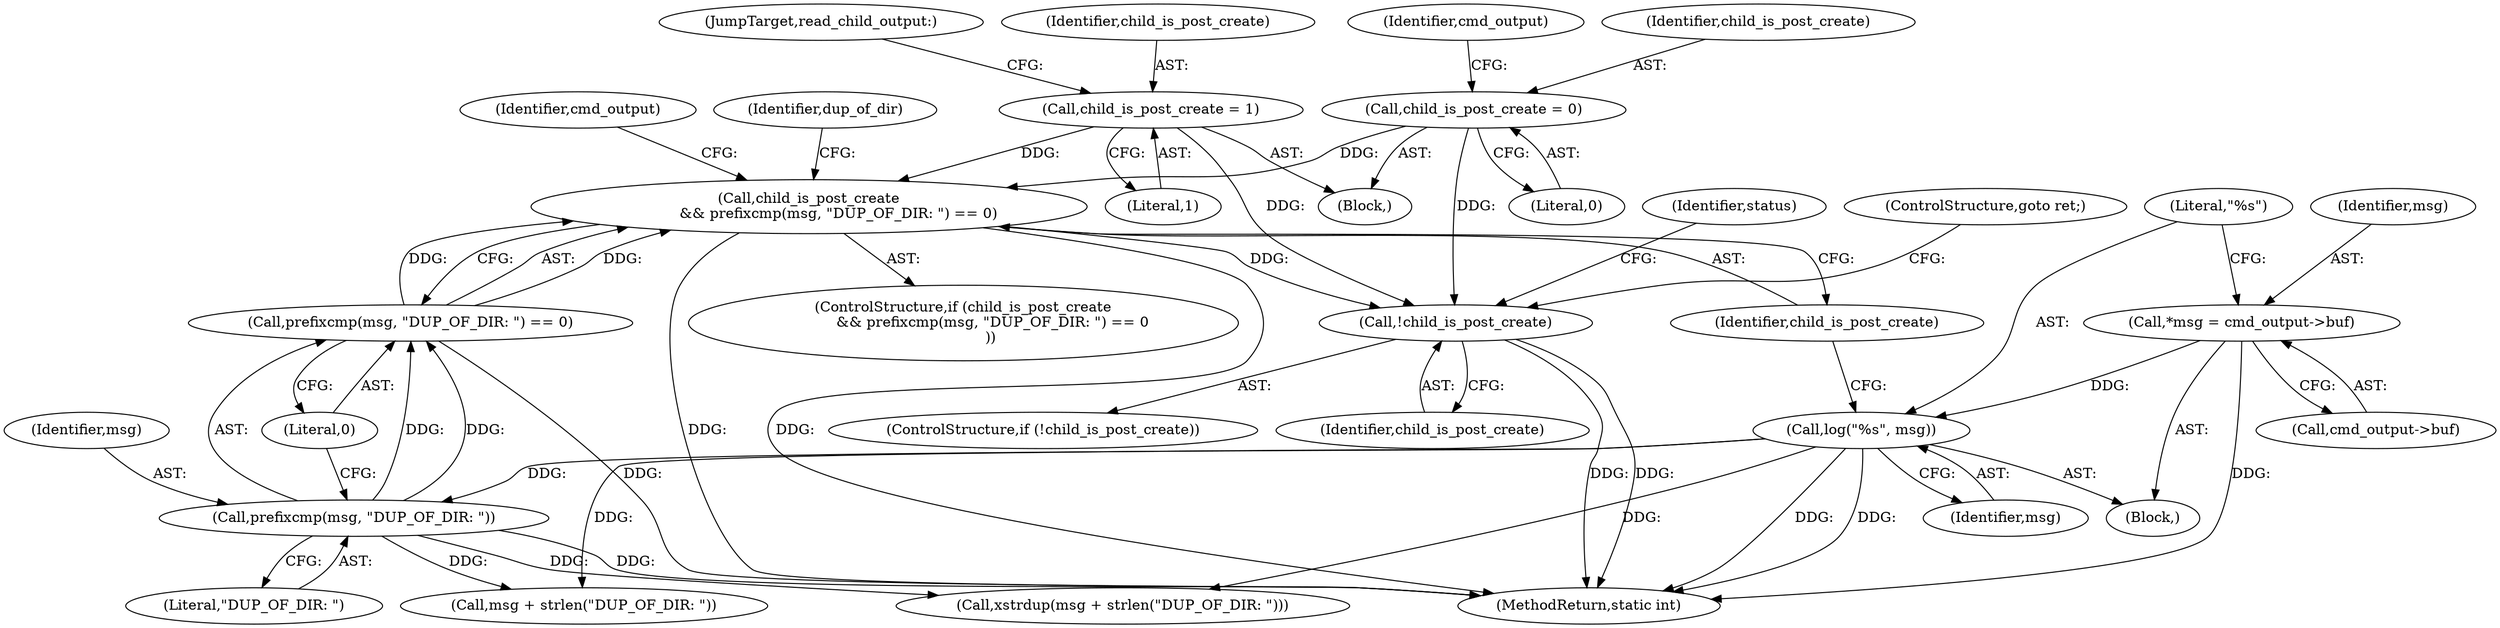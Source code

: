 digraph "0_abrt_8939398b82006ba1fec4ed491339fc075f43fc7c_0@API" {
"1000291" [label="(Call,!child_is_post_create)"];
"1000187" [label="(Call,child_is_post_create = 1)"];
"1000472" [label="(Call,child_is_post_create = 0)"];
"1000248" [label="(Call,child_is_post_create\n             && prefixcmp(msg, \"DUP_OF_DIR: \") == 0)"];
"1000250" [label="(Call,prefixcmp(msg, \"DUP_OF_DIR: \") == 0)"];
"1000251" [label="(Call,prefixcmp(msg, \"DUP_OF_DIR: \"))"];
"1000244" [label="(Call,log(\"%s\", msg))"];
"1000239" [label="(Call,*msg = cmd_output->buf)"];
"1000189" [label="(Literal,1)"];
"1000260" [label="(Call,xstrdup(msg + strlen(\"DUP_OF_DIR: \")))"];
"1000246" [label="(Identifier,msg)"];
"1000190" [label="(JumpTarget,read_child_output:)"];
"1000254" [label="(Literal,0)"];
"1000245" [label="(Literal,\"%s\")"];
"1000261" [label="(Call,msg + strlen(\"DUP_OF_DIR: \"))"];
"1000249" [label="(Identifier,child_is_post_create)"];
"1000253" [label="(Literal,\"DUP_OF_DIR: \")"];
"1000296" [label="(Identifier,status)"];
"1000293" [label="(ControlStructure,goto ret;)"];
"1000472" [label="(Call,child_is_post_create = 0)"];
"1000241" [label="(Call,cmd_output->buf)"];
"1000476" [label="(Identifier,cmd_output)"];
"1000257" [label="(Identifier,dup_of_dir)"];
"1000239" [label="(Call,*msg = cmd_output->buf)"];
"1000187" [label="(Call,child_is_post_create = 1)"];
"1000252" [label="(Identifier,msg)"];
"1000240" [label="(Identifier,msg)"];
"1000244" [label="(Call,log(\"%s\", msg))"];
"1000473" [label="(Identifier,child_is_post_create)"];
"1000250" [label="(Call,prefixcmp(msg, \"DUP_OF_DIR: \") == 0)"];
"1000290" [label="(ControlStructure,if (!child_is_post_create))"];
"1000248" [label="(Call,child_is_post_create\n             && prefixcmp(msg, \"DUP_OF_DIR: \") == 0)"];
"1000292" [label="(Identifier,child_is_post_create)"];
"1000291" [label="(Call,!child_is_post_create)"];
"1000498" [label="(MethodReturn,static int)"];
"1000230" [label="(Block,)"];
"1000247" [label="(ControlStructure,if (child_is_post_create\n             && prefixcmp(msg, \"DUP_OF_DIR: \") == 0\n            ))"];
"1000266" [label="(Identifier,cmd_output)"];
"1000474" [label="(Literal,0)"];
"1000133" [label="(Block,)"];
"1000251" [label="(Call,prefixcmp(msg, \"DUP_OF_DIR: \"))"];
"1000188" [label="(Identifier,child_is_post_create)"];
"1000291" -> "1000290"  [label="AST: "];
"1000291" -> "1000292"  [label="CFG: "];
"1000292" -> "1000291"  [label="AST: "];
"1000293" -> "1000291"  [label="CFG: "];
"1000296" -> "1000291"  [label="CFG: "];
"1000291" -> "1000498"  [label="DDG: "];
"1000291" -> "1000498"  [label="DDG: "];
"1000187" -> "1000291"  [label="DDG: "];
"1000472" -> "1000291"  [label="DDG: "];
"1000248" -> "1000291"  [label="DDG: "];
"1000187" -> "1000133"  [label="AST: "];
"1000187" -> "1000189"  [label="CFG: "];
"1000188" -> "1000187"  [label="AST: "];
"1000189" -> "1000187"  [label="AST: "];
"1000190" -> "1000187"  [label="CFG: "];
"1000187" -> "1000248"  [label="DDG: "];
"1000472" -> "1000133"  [label="AST: "];
"1000472" -> "1000474"  [label="CFG: "];
"1000473" -> "1000472"  [label="AST: "];
"1000474" -> "1000472"  [label="AST: "];
"1000476" -> "1000472"  [label="CFG: "];
"1000472" -> "1000248"  [label="DDG: "];
"1000248" -> "1000247"  [label="AST: "];
"1000248" -> "1000249"  [label="CFG: "];
"1000248" -> "1000250"  [label="CFG: "];
"1000249" -> "1000248"  [label="AST: "];
"1000250" -> "1000248"  [label="AST: "];
"1000257" -> "1000248"  [label="CFG: "];
"1000266" -> "1000248"  [label="CFG: "];
"1000248" -> "1000498"  [label="DDG: "];
"1000248" -> "1000498"  [label="DDG: "];
"1000250" -> "1000248"  [label="DDG: "];
"1000250" -> "1000248"  [label="DDG: "];
"1000250" -> "1000254"  [label="CFG: "];
"1000251" -> "1000250"  [label="AST: "];
"1000254" -> "1000250"  [label="AST: "];
"1000250" -> "1000498"  [label="DDG: "];
"1000251" -> "1000250"  [label="DDG: "];
"1000251" -> "1000250"  [label="DDG: "];
"1000251" -> "1000253"  [label="CFG: "];
"1000252" -> "1000251"  [label="AST: "];
"1000253" -> "1000251"  [label="AST: "];
"1000254" -> "1000251"  [label="CFG: "];
"1000251" -> "1000498"  [label="DDG: "];
"1000244" -> "1000251"  [label="DDG: "];
"1000251" -> "1000260"  [label="DDG: "];
"1000251" -> "1000261"  [label="DDG: "];
"1000244" -> "1000230"  [label="AST: "];
"1000244" -> "1000246"  [label="CFG: "];
"1000245" -> "1000244"  [label="AST: "];
"1000246" -> "1000244"  [label="AST: "];
"1000249" -> "1000244"  [label="CFG: "];
"1000244" -> "1000498"  [label="DDG: "];
"1000244" -> "1000498"  [label="DDG: "];
"1000239" -> "1000244"  [label="DDG: "];
"1000244" -> "1000260"  [label="DDG: "];
"1000244" -> "1000261"  [label="DDG: "];
"1000239" -> "1000230"  [label="AST: "];
"1000239" -> "1000241"  [label="CFG: "];
"1000240" -> "1000239"  [label="AST: "];
"1000241" -> "1000239"  [label="AST: "];
"1000245" -> "1000239"  [label="CFG: "];
"1000239" -> "1000498"  [label="DDG: "];
}
